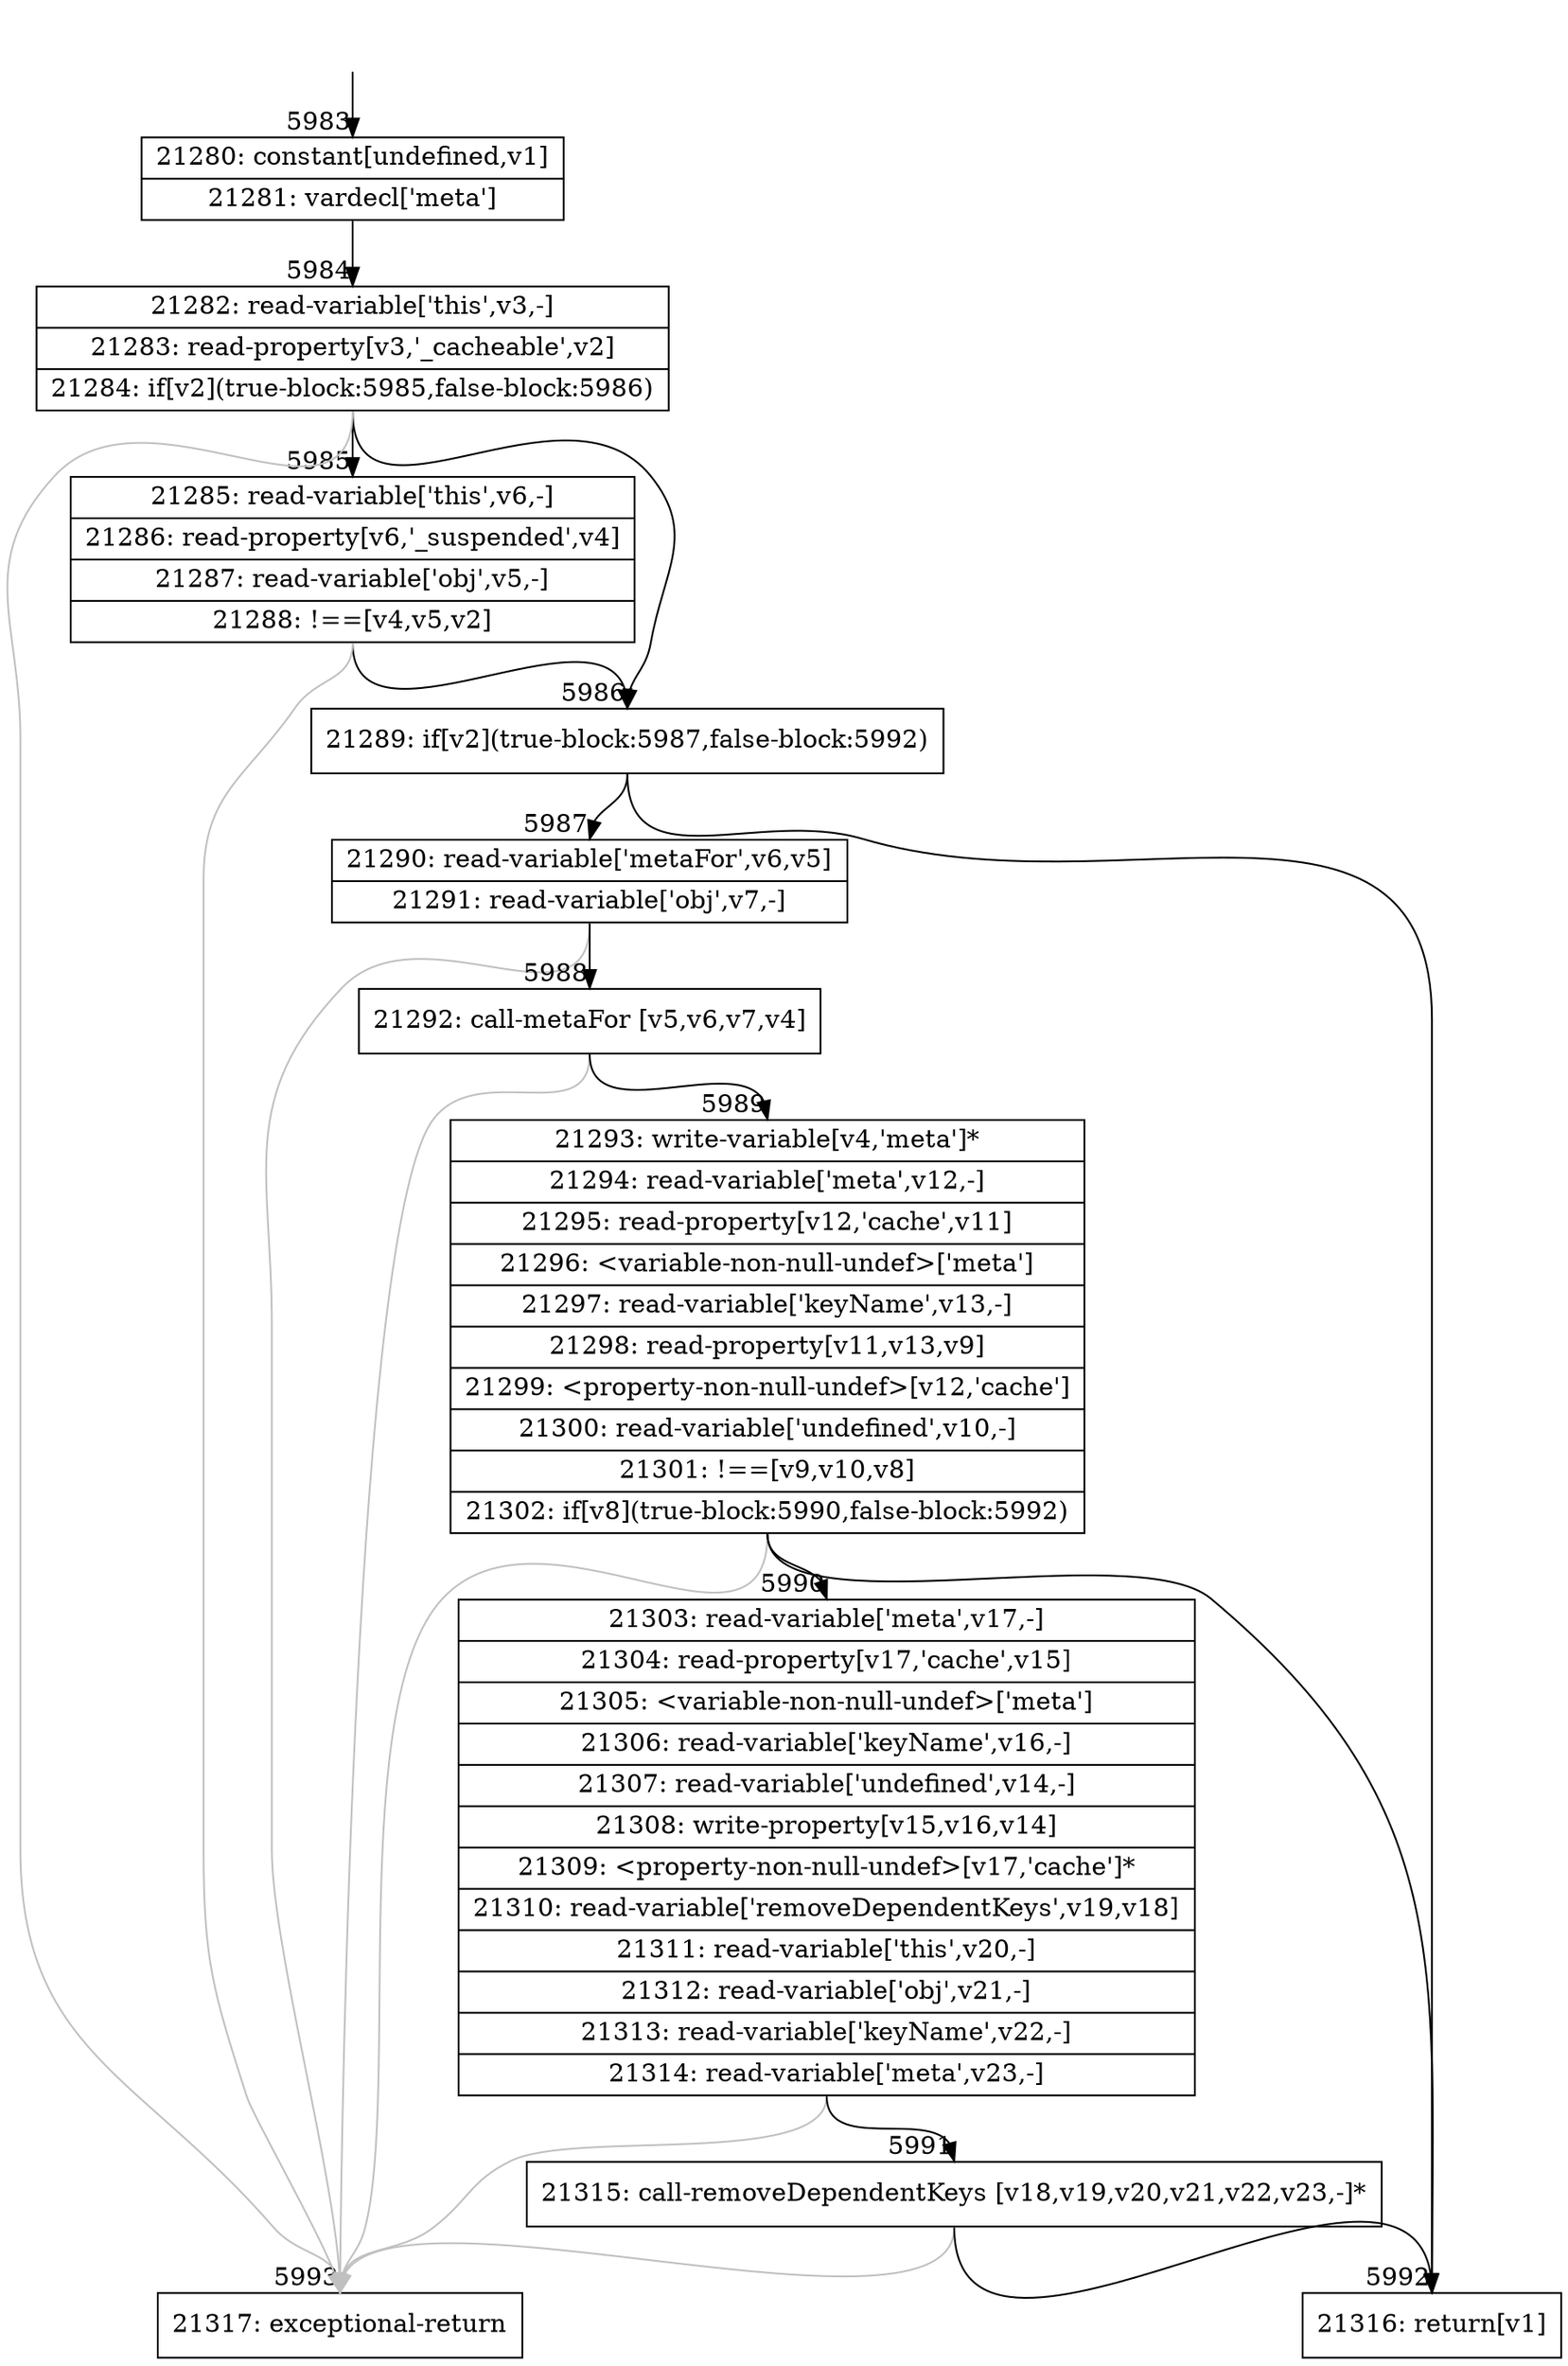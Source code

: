 digraph {
rankdir="TD"
BB_entry482[shape=none,label=""];
BB_entry482 -> BB5983 [tailport=s, headport=n, headlabel="    5983"]
BB5983 [shape=record label="{21280: constant[undefined,v1]|21281: vardecl['meta']}" ] 
BB5983 -> BB5984 [tailport=s, headport=n, headlabel="      5984"]
BB5984 [shape=record label="{21282: read-variable['this',v3,-]|21283: read-property[v3,'_cacheable',v2]|21284: if[v2](true-block:5985,false-block:5986)}" ] 
BB5984 -> BB5986 [tailport=s, headport=n, headlabel="      5986"]
BB5984 -> BB5985 [tailport=s, headport=n, headlabel="      5985"]
BB5984 -> BB5993 [tailport=s, headport=n, color=gray, headlabel="      5993"]
BB5985 [shape=record label="{21285: read-variable['this',v6,-]|21286: read-property[v6,'_suspended',v4]|21287: read-variable['obj',v5,-]|21288: !==[v4,v5,v2]}" ] 
BB5985 -> BB5986 [tailport=s, headport=n]
BB5985 -> BB5993 [tailport=s, headport=n, color=gray]
BB5986 [shape=record label="{21289: if[v2](true-block:5987,false-block:5992)}" ] 
BB5986 -> BB5987 [tailport=s, headport=n, headlabel="      5987"]
BB5986 -> BB5992 [tailport=s, headport=n, headlabel="      5992"]
BB5987 [shape=record label="{21290: read-variable['metaFor',v6,v5]|21291: read-variable['obj',v7,-]}" ] 
BB5987 -> BB5988 [tailport=s, headport=n, headlabel="      5988"]
BB5987 -> BB5993 [tailport=s, headport=n, color=gray]
BB5988 [shape=record label="{21292: call-metaFor [v5,v6,v7,v4]}" ] 
BB5988 -> BB5989 [tailport=s, headport=n, headlabel="      5989"]
BB5988 -> BB5993 [tailport=s, headport=n, color=gray]
BB5989 [shape=record label="{21293: write-variable[v4,'meta']*|21294: read-variable['meta',v12,-]|21295: read-property[v12,'cache',v11]|21296: \<variable-non-null-undef\>['meta']|21297: read-variable['keyName',v13,-]|21298: read-property[v11,v13,v9]|21299: \<property-non-null-undef\>[v12,'cache']|21300: read-variable['undefined',v10,-]|21301: !==[v9,v10,v8]|21302: if[v8](true-block:5990,false-block:5992)}" ] 
BB5989 -> BB5990 [tailport=s, headport=n, headlabel="      5990"]
BB5989 -> BB5992 [tailport=s, headport=n]
BB5989 -> BB5993 [tailport=s, headport=n, color=gray]
BB5990 [shape=record label="{21303: read-variable['meta',v17,-]|21304: read-property[v17,'cache',v15]|21305: \<variable-non-null-undef\>['meta']|21306: read-variable['keyName',v16,-]|21307: read-variable['undefined',v14,-]|21308: write-property[v15,v16,v14]|21309: \<property-non-null-undef\>[v17,'cache']*|21310: read-variable['removeDependentKeys',v19,v18]|21311: read-variable['this',v20,-]|21312: read-variable['obj',v21,-]|21313: read-variable['keyName',v22,-]|21314: read-variable['meta',v23,-]}" ] 
BB5990 -> BB5991 [tailport=s, headport=n, headlabel="      5991"]
BB5990 -> BB5993 [tailport=s, headport=n, color=gray]
BB5991 [shape=record label="{21315: call-removeDependentKeys [v18,v19,v20,v21,v22,v23,-]*}" ] 
BB5991 -> BB5992 [tailport=s, headport=n]
BB5991 -> BB5993 [tailport=s, headport=n, color=gray]
BB5992 [shape=record label="{21316: return[v1]}" ] 
BB5993 [shape=record label="{21317: exceptional-return}" ] 
//#$~ 10869
}
